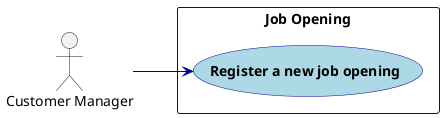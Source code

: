 @startuml US1002_UCD
'https://plantuml.com/use-case-diagram

skinparam usecase {
    BackgroundColor LightBlue
    BorderColor DarkBlue
    ArrowColor DarkBlue
    FontStyle Bold
}

:Customer Manager: as CustomerManager


left to right direction

rectangle "Job Opening" as jobOpening {
  usecase "Register a new job opening" as selectRequirementsSpecification
}

CustomerManager --> (selectRequirementsSpecification)

@enduml
